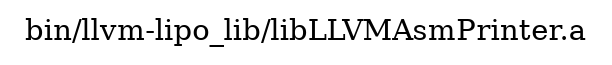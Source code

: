 digraph "bin/llvm-lipo_lib/libLLVMAsmPrinter.a" {
	label="bin/llvm-lipo_lib/libLLVMAsmPrinter.a";
	rankdir=LR;

}
